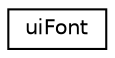 digraph G
{
  edge [fontname="Helvetica",fontsize="10",labelfontname="Helvetica",labelfontsize="10"];
  node [fontname="Helvetica",fontsize="10",shape=record];
  rankdir=LR;
  Node1 [label="uiFont",height=0.2,width=0.4,color="black", fillcolor="white", style="filled",URL="$dd/d91/structuiFont.html"];
}
